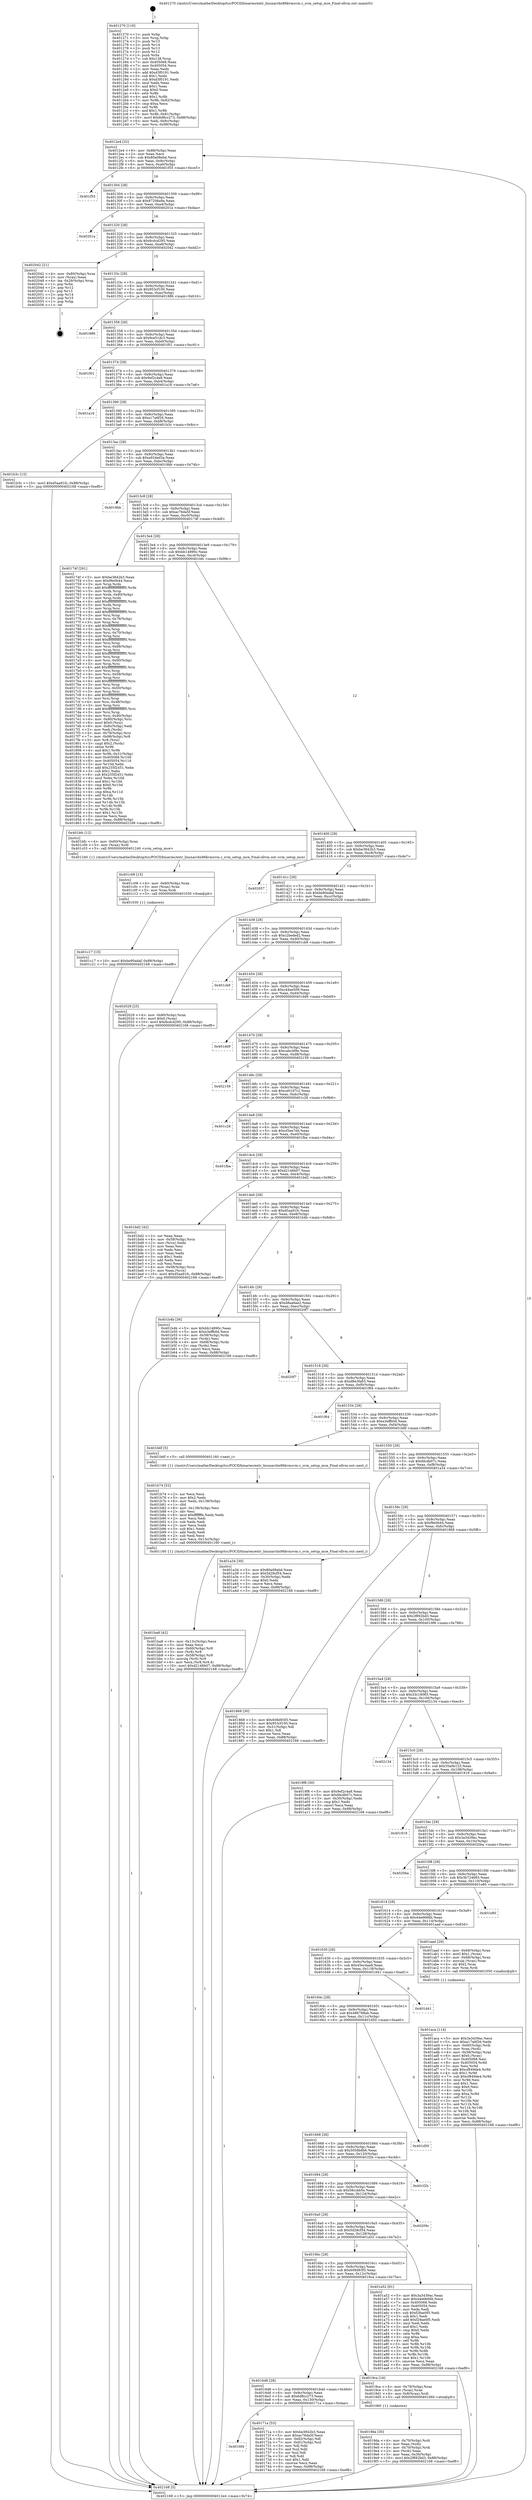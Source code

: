 digraph "0x401270" {
  label = "0x401270 (/mnt/c/Users/mathe/Desktop/tcc/POCII/binaries/extr_linuxarchx86kvmsvm.c_svm_setup_mce_Final-ollvm.out::main(0))"
  labelloc = "t"
  node[shape=record]

  Entry [label="",width=0.3,height=0.3,shape=circle,fillcolor=black,style=filled]
  "0x4012e4" [label="{
     0x4012e4 [32]\l
     | [instrs]\l
     &nbsp;&nbsp;0x4012e4 \<+6\>: mov -0x88(%rbp),%eax\l
     &nbsp;&nbsp;0x4012ea \<+2\>: mov %eax,%ecx\l
     &nbsp;&nbsp;0x4012ec \<+6\>: sub $0x80a08ebd,%ecx\l
     &nbsp;&nbsp;0x4012f2 \<+6\>: mov %eax,-0x9c(%rbp)\l
     &nbsp;&nbsp;0x4012f8 \<+6\>: mov %ecx,-0xa0(%rbp)\l
     &nbsp;&nbsp;0x4012fe \<+6\>: je 0000000000401f55 \<main+0xce5\>\l
  }"]
  "0x401f55" [label="{
     0x401f55\l
  }", style=dashed]
  "0x401304" [label="{
     0x401304 [28]\l
     | [instrs]\l
     &nbsp;&nbsp;0x401304 \<+5\>: jmp 0000000000401309 \<main+0x99\>\l
     &nbsp;&nbsp;0x401309 \<+6\>: mov -0x9c(%rbp),%eax\l
     &nbsp;&nbsp;0x40130f \<+5\>: sub $0x87206a9a,%eax\l
     &nbsp;&nbsp;0x401314 \<+6\>: mov %eax,-0xa4(%rbp)\l
     &nbsp;&nbsp;0x40131a \<+6\>: je 000000000040201a \<main+0xdaa\>\l
  }"]
  Exit [label="",width=0.3,height=0.3,shape=circle,fillcolor=black,style=filled,peripheries=2]
  "0x40201a" [label="{
     0x40201a\l
  }", style=dashed]
  "0x401320" [label="{
     0x401320 [28]\l
     | [instrs]\l
     &nbsp;&nbsp;0x401320 \<+5\>: jmp 0000000000401325 \<main+0xb5\>\l
     &nbsp;&nbsp;0x401325 \<+6\>: mov -0x9c(%rbp),%eax\l
     &nbsp;&nbsp;0x40132b \<+5\>: sub $0x8cdcd295,%eax\l
     &nbsp;&nbsp;0x401330 \<+6\>: mov %eax,-0xa8(%rbp)\l
     &nbsp;&nbsp;0x401336 \<+6\>: je 0000000000402042 \<main+0xdd2\>\l
  }"]
  "0x401c17" [label="{
     0x401c17 [15]\l
     | [instrs]\l
     &nbsp;&nbsp;0x401c17 \<+10\>: movl $0xbe90adaf,-0x88(%rbp)\l
     &nbsp;&nbsp;0x401c21 \<+5\>: jmp 0000000000402168 \<main+0xef8\>\l
  }"]
  "0x402042" [label="{
     0x402042 [21]\l
     | [instrs]\l
     &nbsp;&nbsp;0x402042 \<+4\>: mov -0x80(%rbp),%rax\l
     &nbsp;&nbsp;0x402046 \<+2\>: mov (%rax),%eax\l
     &nbsp;&nbsp;0x402048 \<+4\>: lea -0x28(%rbp),%rsp\l
     &nbsp;&nbsp;0x40204c \<+1\>: pop %rbx\l
     &nbsp;&nbsp;0x40204d \<+2\>: pop %r12\l
     &nbsp;&nbsp;0x40204f \<+2\>: pop %r13\l
     &nbsp;&nbsp;0x402051 \<+2\>: pop %r14\l
     &nbsp;&nbsp;0x402053 \<+2\>: pop %r15\l
     &nbsp;&nbsp;0x402055 \<+1\>: pop %rbp\l
     &nbsp;&nbsp;0x402056 \<+1\>: ret\l
  }"]
  "0x40133c" [label="{
     0x40133c [28]\l
     | [instrs]\l
     &nbsp;&nbsp;0x40133c \<+5\>: jmp 0000000000401341 \<main+0xd1\>\l
     &nbsp;&nbsp;0x401341 \<+6\>: mov -0x9c(%rbp),%eax\l
     &nbsp;&nbsp;0x401347 \<+5\>: sub $0x953cf100,%eax\l
     &nbsp;&nbsp;0x40134c \<+6\>: mov %eax,-0xac(%rbp)\l
     &nbsp;&nbsp;0x401352 \<+6\>: je 0000000000401886 \<main+0x616\>\l
  }"]
  "0x401c08" [label="{
     0x401c08 [15]\l
     | [instrs]\l
     &nbsp;&nbsp;0x401c08 \<+4\>: mov -0x60(%rbp),%rax\l
     &nbsp;&nbsp;0x401c0c \<+3\>: mov (%rax),%rax\l
     &nbsp;&nbsp;0x401c0f \<+3\>: mov %rax,%rdi\l
     &nbsp;&nbsp;0x401c12 \<+5\>: call 0000000000401030 \<free@plt\>\l
     | [calls]\l
     &nbsp;&nbsp;0x401030 \{1\} (unknown)\l
  }"]
  "0x401886" [label="{
     0x401886\l
  }", style=dashed]
  "0x401358" [label="{
     0x401358 [28]\l
     | [instrs]\l
     &nbsp;&nbsp;0x401358 \<+5\>: jmp 000000000040135d \<main+0xed\>\l
     &nbsp;&nbsp;0x40135d \<+6\>: mov -0x9c(%rbp),%eax\l
     &nbsp;&nbsp;0x401363 \<+5\>: sub $0x9ce51dc3,%eax\l
     &nbsp;&nbsp;0x401368 \<+6\>: mov %eax,-0xb0(%rbp)\l
     &nbsp;&nbsp;0x40136e \<+6\>: je 0000000000401f01 \<main+0xc91\>\l
  }"]
  "0x401ba8" [label="{
     0x401ba8 [42]\l
     | [instrs]\l
     &nbsp;&nbsp;0x401ba8 \<+6\>: mov -0x13c(%rbp),%ecx\l
     &nbsp;&nbsp;0x401bae \<+3\>: imul %eax,%ecx\l
     &nbsp;&nbsp;0x401bb1 \<+4\>: mov -0x60(%rbp),%r8\l
     &nbsp;&nbsp;0x401bb5 \<+3\>: mov (%r8),%r8\l
     &nbsp;&nbsp;0x401bb8 \<+4\>: mov -0x58(%rbp),%r9\l
     &nbsp;&nbsp;0x401bbc \<+3\>: movslq (%r9),%r9\l
     &nbsp;&nbsp;0x401bbf \<+4\>: mov %ecx,(%r8,%r9,4)\l
     &nbsp;&nbsp;0x401bc3 \<+10\>: movl $0xd2146b07,-0x88(%rbp)\l
     &nbsp;&nbsp;0x401bcd \<+5\>: jmp 0000000000402168 \<main+0xef8\>\l
  }"]
  "0x401f01" [label="{
     0x401f01\l
  }", style=dashed]
  "0x401374" [label="{
     0x401374 [28]\l
     | [instrs]\l
     &nbsp;&nbsp;0x401374 \<+5\>: jmp 0000000000401379 \<main+0x109\>\l
     &nbsp;&nbsp;0x401379 \<+6\>: mov -0x9c(%rbp),%eax\l
     &nbsp;&nbsp;0x40137f \<+5\>: sub $0x9ef2c4a8,%eax\l
     &nbsp;&nbsp;0x401384 \<+6\>: mov %eax,-0xb4(%rbp)\l
     &nbsp;&nbsp;0x40138a \<+6\>: je 0000000000401a16 \<main+0x7a6\>\l
  }"]
  "0x401b74" [label="{
     0x401b74 [52]\l
     | [instrs]\l
     &nbsp;&nbsp;0x401b74 \<+2\>: xor %ecx,%ecx\l
     &nbsp;&nbsp;0x401b76 \<+5\>: mov $0x2,%edx\l
     &nbsp;&nbsp;0x401b7b \<+6\>: mov %edx,-0x138(%rbp)\l
     &nbsp;&nbsp;0x401b81 \<+1\>: cltd\l
     &nbsp;&nbsp;0x401b82 \<+6\>: mov -0x138(%rbp),%esi\l
     &nbsp;&nbsp;0x401b88 \<+2\>: idiv %esi\l
     &nbsp;&nbsp;0x401b8a \<+6\>: imul $0xfffffffe,%edx,%edx\l
     &nbsp;&nbsp;0x401b90 \<+2\>: mov %ecx,%edi\l
     &nbsp;&nbsp;0x401b92 \<+2\>: sub %edx,%edi\l
     &nbsp;&nbsp;0x401b94 \<+2\>: mov %ecx,%edx\l
     &nbsp;&nbsp;0x401b96 \<+3\>: sub $0x1,%edx\l
     &nbsp;&nbsp;0x401b99 \<+2\>: add %edx,%edi\l
     &nbsp;&nbsp;0x401b9b \<+2\>: sub %edi,%ecx\l
     &nbsp;&nbsp;0x401b9d \<+6\>: mov %ecx,-0x13c(%rbp)\l
     &nbsp;&nbsp;0x401ba3 \<+5\>: call 0000000000401160 \<next_i\>\l
     | [calls]\l
     &nbsp;&nbsp;0x401160 \{1\} (/mnt/c/Users/mathe/Desktop/tcc/POCII/binaries/extr_linuxarchx86kvmsvm.c_svm_setup_mce_Final-ollvm.out::next_i)\l
  }"]
  "0x401a16" [label="{
     0x401a16\l
  }", style=dashed]
  "0x401390" [label="{
     0x401390 [28]\l
     | [instrs]\l
     &nbsp;&nbsp;0x401390 \<+5\>: jmp 0000000000401395 \<main+0x125\>\l
     &nbsp;&nbsp;0x401395 \<+6\>: mov -0x9c(%rbp),%eax\l
     &nbsp;&nbsp;0x40139b \<+5\>: sub $0xa17a6f26,%eax\l
     &nbsp;&nbsp;0x4013a0 \<+6\>: mov %eax,-0xb8(%rbp)\l
     &nbsp;&nbsp;0x4013a6 \<+6\>: je 0000000000401b3c \<main+0x8cc\>\l
  }"]
  "0x401aca" [label="{
     0x401aca [114]\l
     | [instrs]\l
     &nbsp;&nbsp;0x401aca \<+5\>: mov $0x3a3439ac,%ecx\l
     &nbsp;&nbsp;0x401acf \<+5\>: mov $0xa17a6f26,%edx\l
     &nbsp;&nbsp;0x401ad4 \<+4\>: mov -0x60(%rbp),%rdi\l
     &nbsp;&nbsp;0x401ad8 \<+3\>: mov %rax,(%rdi)\l
     &nbsp;&nbsp;0x401adb \<+4\>: mov -0x58(%rbp),%rax\l
     &nbsp;&nbsp;0x401adf \<+6\>: movl $0x0,(%rax)\l
     &nbsp;&nbsp;0x401ae5 \<+7\>: mov 0x405068,%esi\l
     &nbsp;&nbsp;0x401aec \<+8\>: mov 0x405054,%r8d\l
     &nbsp;&nbsp;0x401af4 \<+3\>: mov %esi,%r9d\l
     &nbsp;&nbsp;0x401af7 \<+7\>: add $0xcf849de4,%r9d\l
     &nbsp;&nbsp;0x401afe \<+4\>: sub $0x1,%r9d\l
     &nbsp;&nbsp;0x401b02 \<+7\>: sub $0xcf849de4,%r9d\l
     &nbsp;&nbsp;0x401b09 \<+4\>: imul %r9d,%esi\l
     &nbsp;&nbsp;0x401b0d \<+3\>: and $0x1,%esi\l
     &nbsp;&nbsp;0x401b10 \<+3\>: cmp $0x0,%esi\l
     &nbsp;&nbsp;0x401b13 \<+4\>: sete %r10b\l
     &nbsp;&nbsp;0x401b17 \<+4\>: cmp $0xa,%r8d\l
     &nbsp;&nbsp;0x401b1b \<+4\>: setl %r11b\l
     &nbsp;&nbsp;0x401b1f \<+3\>: mov %r10b,%bl\l
     &nbsp;&nbsp;0x401b22 \<+3\>: and %r11b,%bl\l
     &nbsp;&nbsp;0x401b25 \<+3\>: xor %r11b,%r10b\l
     &nbsp;&nbsp;0x401b28 \<+3\>: or %r10b,%bl\l
     &nbsp;&nbsp;0x401b2b \<+3\>: test $0x1,%bl\l
     &nbsp;&nbsp;0x401b2e \<+3\>: cmovne %edx,%ecx\l
     &nbsp;&nbsp;0x401b31 \<+6\>: mov %ecx,-0x88(%rbp)\l
     &nbsp;&nbsp;0x401b37 \<+5\>: jmp 0000000000402168 \<main+0xef8\>\l
  }"]
  "0x401b3c" [label="{
     0x401b3c [15]\l
     | [instrs]\l
     &nbsp;&nbsp;0x401b3c \<+10\>: movl $0xd5aa91fc,-0x88(%rbp)\l
     &nbsp;&nbsp;0x401b46 \<+5\>: jmp 0000000000402168 \<main+0xef8\>\l
  }"]
  "0x4013ac" [label="{
     0x4013ac [28]\l
     | [instrs]\l
     &nbsp;&nbsp;0x4013ac \<+5\>: jmp 00000000004013b1 \<main+0x141\>\l
     &nbsp;&nbsp;0x4013b1 \<+6\>: mov -0x9c(%rbp),%eax\l
     &nbsp;&nbsp;0x4013b7 \<+5\>: sub $0xa92ded3a,%eax\l
     &nbsp;&nbsp;0x4013bc \<+6\>: mov %eax,-0xbc(%rbp)\l
     &nbsp;&nbsp;0x4013c2 \<+6\>: je 00000000004019bb \<main+0x74b\>\l
  }"]
  "0x4019da" [label="{
     0x4019da [30]\l
     | [instrs]\l
     &nbsp;&nbsp;0x4019da \<+4\>: mov -0x70(%rbp),%rdi\l
     &nbsp;&nbsp;0x4019de \<+2\>: mov %eax,(%rdi)\l
     &nbsp;&nbsp;0x4019e0 \<+4\>: mov -0x70(%rbp),%rdi\l
     &nbsp;&nbsp;0x4019e4 \<+2\>: mov (%rdi),%eax\l
     &nbsp;&nbsp;0x4019e6 \<+3\>: mov %eax,-0x30(%rbp)\l
     &nbsp;&nbsp;0x4019e9 \<+10\>: movl $0x2f892bd3,-0x88(%rbp)\l
     &nbsp;&nbsp;0x4019f3 \<+5\>: jmp 0000000000402168 \<main+0xef8\>\l
  }"]
  "0x4019bb" [label="{
     0x4019bb\l
  }", style=dashed]
  "0x4013c8" [label="{
     0x4013c8 [28]\l
     | [instrs]\l
     &nbsp;&nbsp;0x4013c8 \<+5\>: jmp 00000000004013cd \<main+0x15d\>\l
     &nbsp;&nbsp;0x4013cd \<+6\>: mov -0x9c(%rbp),%eax\l
     &nbsp;&nbsp;0x4013d3 \<+5\>: sub $0xac76da5f,%eax\l
     &nbsp;&nbsp;0x4013d8 \<+6\>: mov %eax,-0xc0(%rbp)\l
     &nbsp;&nbsp;0x4013de \<+6\>: je 000000000040174f \<main+0x4df\>\l
  }"]
  "0x401270" [label="{
     0x401270 [116]\l
     | [instrs]\l
     &nbsp;&nbsp;0x401270 \<+1\>: push %rbp\l
     &nbsp;&nbsp;0x401271 \<+3\>: mov %rsp,%rbp\l
     &nbsp;&nbsp;0x401274 \<+2\>: push %r15\l
     &nbsp;&nbsp;0x401276 \<+2\>: push %r14\l
     &nbsp;&nbsp;0x401278 \<+2\>: push %r13\l
     &nbsp;&nbsp;0x40127a \<+2\>: push %r12\l
     &nbsp;&nbsp;0x40127c \<+1\>: push %rbx\l
     &nbsp;&nbsp;0x40127d \<+7\>: sub $0x138,%rsp\l
     &nbsp;&nbsp;0x401284 \<+7\>: mov 0x405068,%eax\l
     &nbsp;&nbsp;0x40128b \<+7\>: mov 0x405054,%ecx\l
     &nbsp;&nbsp;0x401292 \<+2\>: mov %eax,%edx\l
     &nbsp;&nbsp;0x401294 \<+6\>: add $0xd3f0191,%edx\l
     &nbsp;&nbsp;0x40129a \<+3\>: sub $0x1,%edx\l
     &nbsp;&nbsp;0x40129d \<+6\>: sub $0xd3f0191,%edx\l
     &nbsp;&nbsp;0x4012a3 \<+3\>: imul %edx,%eax\l
     &nbsp;&nbsp;0x4012a6 \<+3\>: and $0x1,%eax\l
     &nbsp;&nbsp;0x4012a9 \<+3\>: cmp $0x0,%eax\l
     &nbsp;&nbsp;0x4012ac \<+4\>: sete %r8b\l
     &nbsp;&nbsp;0x4012b0 \<+4\>: and $0x1,%r8b\l
     &nbsp;&nbsp;0x4012b4 \<+7\>: mov %r8b,-0x82(%rbp)\l
     &nbsp;&nbsp;0x4012bb \<+3\>: cmp $0xa,%ecx\l
     &nbsp;&nbsp;0x4012be \<+4\>: setl %r8b\l
     &nbsp;&nbsp;0x4012c2 \<+4\>: and $0x1,%r8b\l
     &nbsp;&nbsp;0x4012c6 \<+7\>: mov %r8b,-0x81(%rbp)\l
     &nbsp;&nbsp;0x4012cd \<+10\>: movl $0x6d8cc273,-0x88(%rbp)\l
     &nbsp;&nbsp;0x4012d7 \<+6\>: mov %edi,-0x8c(%rbp)\l
     &nbsp;&nbsp;0x4012dd \<+7\>: mov %rsi,-0x98(%rbp)\l
  }"]
  "0x40174f" [label="{
     0x40174f [281]\l
     | [instrs]\l
     &nbsp;&nbsp;0x40174f \<+5\>: mov $0xbe3842b3,%eax\l
     &nbsp;&nbsp;0x401754 \<+5\>: mov $0xf9e0b44,%ecx\l
     &nbsp;&nbsp;0x401759 \<+3\>: mov %rsp,%rdx\l
     &nbsp;&nbsp;0x40175c \<+4\>: add $0xfffffffffffffff0,%rdx\l
     &nbsp;&nbsp;0x401760 \<+3\>: mov %rdx,%rsp\l
     &nbsp;&nbsp;0x401763 \<+4\>: mov %rdx,-0x80(%rbp)\l
     &nbsp;&nbsp;0x401767 \<+3\>: mov %rsp,%rdx\l
     &nbsp;&nbsp;0x40176a \<+4\>: add $0xfffffffffffffff0,%rdx\l
     &nbsp;&nbsp;0x40176e \<+3\>: mov %rdx,%rsp\l
     &nbsp;&nbsp;0x401771 \<+3\>: mov %rsp,%rsi\l
     &nbsp;&nbsp;0x401774 \<+4\>: add $0xfffffffffffffff0,%rsi\l
     &nbsp;&nbsp;0x401778 \<+3\>: mov %rsi,%rsp\l
     &nbsp;&nbsp;0x40177b \<+4\>: mov %rsi,-0x78(%rbp)\l
     &nbsp;&nbsp;0x40177f \<+3\>: mov %rsp,%rsi\l
     &nbsp;&nbsp;0x401782 \<+4\>: add $0xfffffffffffffff0,%rsi\l
     &nbsp;&nbsp;0x401786 \<+3\>: mov %rsi,%rsp\l
     &nbsp;&nbsp;0x401789 \<+4\>: mov %rsi,-0x70(%rbp)\l
     &nbsp;&nbsp;0x40178d \<+3\>: mov %rsp,%rsi\l
     &nbsp;&nbsp;0x401790 \<+4\>: add $0xfffffffffffffff0,%rsi\l
     &nbsp;&nbsp;0x401794 \<+3\>: mov %rsi,%rsp\l
     &nbsp;&nbsp;0x401797 \<+4\>: mov %rsi,-0x68(%rbp)\l
     &nbsp;&nbsp;0x40179b \<+3\>: mov %rsp,%rsi\l
     &nbsp;&nbsp;0x40179e \<+4\>: add $0xfffffffffffffff0,%rsi\l
     &nbsp;&nbsp;0x4017a2 \<+3\>: mov %rsi,%rsp\l
     &nbsp;&nbsp;0x4017a5 \<+4\>: mov %rsi,-0x60(%rbp)\l
     &nbsp;&nbsp;0x4017a9 \<+3\>: mov %rsp,%rsi\l
     &nbsp;&nbsp;0x4017ac \<+4\>: add $0xfffffffffffffff0,%rsi\l
     &nbsp;&nbsp;0x4017b0 \<+3\>: mov %rsi,%rsp\l
     &nbsp;&nbsp;0x4017b3 \<+4\>: mov %rsi,-0x58(%rbp)\l
     &nbsp;&nbsp;0x4017b7 \<+3\>: mov %rsp,%rsi\l
     &nbsp;&nbsp;0x4017ba \<+4\>: add $0xfffffffffffffff0,%rsi\l
     &nbsp;&nbsp;0x4017be \<+3\>: mov %rsi,%rsp\l
     &nbsp;&nbsp;0x4017c1 \<+4\>: mov %rsi,-0x50(%rbp)\l
     &nbsp;&nbsp;0x4017c5 \<+3\>: mov %rsp,%rsi\l
     &nbsp;&nbsp;0x4017c8 \<+4\>: add $0xfffffffffffffff0,%rsi\l
     &nbsp;&nbsp;0x4017cc \<+3\>: mov %rsi,%rsp\l
     &nbsp;&nbsp;0x4017cf \<+4\>: mov %rsi,-0x48(%rbp)\l
     &nbsp;&nbsp;0x4017d3 \<+3\>: mov %rsp,%rsi\l
     &nbsp;&nbsp;0x4017d6 \<+4\>: add $0xfffffffffffffff0,%rsi\l
     &nbsp;&nbsp;0x4017da \<+3\>: mov %rsi,%rsp\l
     &nbsp;&nbsp;0x4017dd \<+4\>: mov %rsi,-0x40(%rbp)\l
     &nbsp;&nbsp;0x4017e1 \<+4\>: mov -0x80(%rbp),%rsi\l
     &nbsp;&nbsp;0x4017e5 \<+6\>: movl $0x0,(%rsi)\l
     &nbsp;&nbsp;0x4017eb \<+6\>: mov -0x8c(%rbp),%edi\l
     &nbsp;&nbsp;0x4017f1 \<+2\>: mov %edi,(%rdx)\l
     &nbsp;&nbsp;0x4017f3 \<+4\>: mov -0x78(%rbp),%rsi\l
     &nbsp;&nbsp;0x4017f7 \<+7\>: mov -0x98(%rbp),%r8\l
     &nbsp;&nbsp;0x4017fe \<+3\>: mov %r8,(%rsi)\l
     &nbsp;&nbsp;0x401801 \<+3\>: cmpl $0x2,(%rdx)\l
     &nbsp;&nbsp;0x401804 \<+4\>: setne %r9b\l
     &nbsp;&nbsp;0x401808 \<+4\>: and $0x1,%r9b\l
     &nbsp;&nbsp;0x40180c \<+4\>: mov %r9b,-0x31(%rbp)\l
     &nbsp;&nbsp;0x401810 \<+8\>: mov 0x405068,%r10d\l
     &nbsp;&nbsp;0x401818 \<+8\>: mov 0x405054,%r11d\l
     &nbsp;&nbsp;0x401820 \<+3\>: mov %r10d,%ebx\l
     &nbsp;&nbsp;0x401823 \<+6\>: add $0x235f2451,%ebx\l
     &nbsp;&nbsp;0x401829 \<+3\>: sub $0x1,%ebx\l
     &nbsp;&nbsp;0x40182c \<+6\>: sub $0x235f2451,%ebx\l
     &nbsp;&nbsp;0x401832 \<+4\>: imul %ebx,%r10d\l
     &nbsp;&nbsp;0x401836 \<+4\>: and $0x1,%r10d\l
     &nbsp;&nbsp;0x40183a \<+4\>: cmp $0x0,%r10d\l
     &nbsp;&nbsp;0x40183e \<+4\>: sete %r9b\l
     &nbsp;&nbsp;0x401842 \<+4\>: cmp $0xa,%r11d\l
     &nbsp;&nbsp;0x401846 \<+4\>: setl %r14b\l
     &nbsp;&nbsp;0x40184a \<+3\>: mov %r9b,%r15b\l
     &nbsp;&nbsp;0x40184d \<+3\>: and %r14b,%r15b\l
     &nbsp;&nbsp;0x401850 \<+3\>: xor %r14b,%r9b\l
     &nbsp;&nbsp;0x401853 \<+3\>: or %r9b,%r15b\l
     &nbsp;&nbsp;0x401856 \<+4\>: test $0x1,%r15b\l
     &nbsp;&nbsp;0x40185a \<+3\>: cmovne %ecx,%eax\l
     &nbsp;&nbsp;0x40185d \<+6\>: mov %eax,-0x88(%rbp)\l
     &nbsp;&nbsp;0x401863 \<+5\>: jmp 0000000000402168 \<main+0xef8\>\l
  }"]
  "0x4013e4" [label="{
     0x4013e4 [28]\l
     | [instrs]\l
     &nbsp;&nbsp;0x4013e4 \<+5\>: jmp 00000000004013e9 \<main+0x179\>\l
     &nbsp;&nbsp;0x4013e9 \<+6\>: mov -0x9c(%rbp),%eax\l
     &nbsp;&nbsp;0x4013ef \<+5\>: sub $0xbb14890c,%eax\l
     &nbsp;&nbsp;0x4013f4 \<+6\>: mov %eax,-0xc4(%rbp)\l
     &nbsp;&nbsp;0x4013fa \<+6\>: je 0000000000401bfc \<main+0x98c\>\l
  }"]
  "0x402168" [label="{
     0x402168 [5]\l
     | [instrs]\l
     &nbsp;&nbsp;0x402168 \<+5\>: jmp 00000000004012e4 \<main+0x74\>\l
  }"]
  "0x401bfc" [label="{
     0x401bfc [12]\l
     | [instrs]\l
     &nbsp;&nbsp;0x401bfc \<+4\>: mov -0x60(%rbp),%rax\l
     &nbsp;&nbsp;0x401c00 \<+3\>: mov (%rax),%rdi\l
     &nbsp;&nbsp;0x401c03 \<+5\>: call 0000000000401240 \<svm_setup_mce\>\l
     | [calls]\l
     &nbsp;&nbsp;0x401240 \{1\} (/mnt/c/Users/mathe/Desktop/tcc/POCII/binaries/extr_linuxarchx86kvmsvm.c_svm_setup_mce_Final-ollvm.out::svm_setup_mce)\l
  }"]
  "0x401400" [label="{
     0x401400 [28]\l
     | [instrs]\l
     &nbsp;&nbsp;0x401400 \<+5\>: jmp 0000000000401405 \<main+0x195\>\l
     &nbsp;&nbsp;0x401405 \<+6\>: mov -0x9c(%rbp),%eax\l
     &nbsp;&nbsp;0x40140b \<+5\>: sub $0xbe3842b3,%eax\l
     &nbsp;&nbsp;0x401410 \<+6\>: mov %eax,-0xc8(%rbp)\l
     &nbsp;&nbsp;0x401416 \<+6\>: je 0000000000402057 \<main+0xde7\>\l
  }"]
  "0x4016f4" [label="{
     0x4016f4\l
  }", style=dashed]
  "0x402057" [label="{
     0x402057\l
  }", style=dashed]
  "0x40141c" [label="{
     0x40141c [28]\l
     | [instrs]\l
     &nbsp;&nbsp;0x40141c \<+5\>: jmp 0000000000401421 \<main+0x1b1\>\l
     &nbsp;&nbsp;0x401421 \<+6\>: mov -0x9c(%rbp),%eax\l
     &nbsp;&nbsp;0x401427 \<+5\>: sub $0xbe90adaf,%eax\l
     &nbsp;&nbsp;0x40142c \<+6\>: mov %eax,-0xcc(%rbp)\l
     &nbsp;&nbsp;0x401432 \<+6\>: je 0000000000402029 \<main+0xdb9\>\l
  }"]
  "0x40171a" [label="{
     0x40171a [53]\l
     | [instrs]\l
     &nbsp;&nbsp;0x40171a \<+5\>: mov $0xbe3842b3,%eax\l
     &nbsp;&nbsp;0x40171f \<+5\>: mov $0xac76da5f,%ecx\l
     &nbsp;&nbsp;0x401724 \<+6\>: mov -0x82(%rbp),%dl\l
     &nbsp;&nbsp;0x40172a \<+7\>: mov -0x81(%rbp),%sil\l
     &nbsp;&nbsp;0x401731 \<+3\>: mov %dl,%dil\l
     &nbsp;&nbsp;0x401734 \<+3\>: and %sil,%dil\l
     &nbsp;&nbsp;0x401737 \<+3\>: xor %sil,%dl\l
     &nbsp;&nbsp;0x40173a \<+3\>: or %dl,%dil\l
     &nbsp;&nbsp;0x40173d \<+4\>: test $0x1,%dil\l
     &nbsp;&nbsp;0x401741 \<+3\>: cmovne %ecx,%eax\l
     &nbsp;&nbsp;0x401744 \<+6\>: mov %eax,-0x88(%rbp)\l
     &nbsp;&nbsp;0x40174a \<+5\>: jmp 0000000000402168 \<main+0xef8\>\l
  }"]
  "0x402029" [label="{
     0x402029 [25]\l
     | [instrs]\l
     &nbsp;&nbsp;0x402029 \<+4\>: mov -0x80(%rbp),%rax\l
     &nbsp;&nbsp;0x40202d \<+6\>: movl $0x0,(%rax)\l
     &nbsp;&nbsp;0x402033 \<+10\>: movl $0x8cdcd295,-0x88(%rbp)\l
     &nbsp;&nbsp;0x40203d \<+5\>: jmp 0000000000402168 \<main+0xef8\>\l
  }"]
  "0x401438" [label="{
     0x401438 [28]\l
     | [instrs]\l
     &nbsp;&nbsp;0x401438 \<+5\>: jmp 000000000040143d \<main+0x1cd\>\l
     &nbsp;&nbsp;0x40143d \<+6\>: mov -0x9c(%rbp),%eax\l
     &nbsp;&nbsp;0x401443 \<+5\>: sub $0xc2beded2,%eax\l
     &nbsp;&nbsp;0x401448 \<+6\>: mov %eax,-0xd0(%rbp)\l
     &nbsp;&nbsp;0x40144e \<+6\>: je 0000000000401cb9 \<main+0xa49\>\l
  }"]
  "0x4016d8" [label="{
     0x4016d8 [28]\l
     | [instrs]\l
     &nbsp;&nbsp;0x4016d8 \<+5\>: jmp 00000000004016dd \<main+0x46d\>\l
     &nbsp;&nbsp;0x4016dd \<+6\>: mov -0x9c(%rbp),%eax\l
     &nbsp;&nbsp;0x4016e3 \<+5\>: sub $0x6d8cc273,%eax\l
     &nbsp;&nbsp;0x4016e8 \<+6\>: mov %eax,-0x130(%rbp)\l
     &nbsp;&nbsp;0x4016ee \<+6\>: je 000000000040171a \<main+0x4aa\>\l
  }"]
  "0x401cb9" [label="{
     0x401cb9\l
  }", style=dashed]
  "0x401454" [label="{
     0x401454 [28]\l
     | [instrs]\l
     &nbsp;&nbsp;0x401454 \<+5\>: jmp 0000000000401459 \<main+0x1e9\>\l
     &nbsp;&nbsp;0x401459 \<+6\>: mov -0x9c(%rbp),%eax\l
     &nbsp;&nbsp;0x40145f \<+5\>: sub $0xc44ee509,%eax\l
     &nbsp;&nbsp;0x401464 \<+6\>: mov %eax,-0xd4(%rbp)\l
     &nbsp;&nbsp;0x40146a \<+6\>: je 0000000000401dd9 \<main+0xb69\>\l
  }"]
  "0x4019ca" [label="{
     0x4019ca [16]\l
     | [instrs]\l
     &nbsp;&nbsp;0x4019ca \<+4\>: mov -0x78(%rbp),%rax\l
     &nbsp;&nbsp;0x4019ce \<+3\>: mov (%rax),%rax\l
     &nbsp;&nbsp;0x4019d1 \<+4\>: mov 0x8(%rax),%rdi\l
     &nbsp;&nbsp;0x4019d5 \<+5\>: call 0000000000401060 \<atoi@plt\>\l
     | [calls]\l
     &nbsp;&nbsp;0x401060 \{1\} (unknown)\l
  }"]
  "0x401dd9" [label="{
     0x401dd9\l
  }", style=dashed]
  "0x401470" [label="{
     0x401470 [28]\l
     | [instrs]\l
     &nbsp;&nbsp;0x401470 \<+5\>: jmp 0000000000401475 \<main+0x205\>\l
     &nbsp;&nbsp;0x401475 \<+6\>: mov -0x9c(%rbp),%eax\l
     &nbsp;&nbsp;0x40147b \<+5\>: sub $0xcabc4f9e,%eax\l
     &nbsp;&nbsp;0x401480 \<+6\>: mov %eax,-0xd8(%rbp)\l
     &nbsp;&nbsp;0x401486 \<+6\>: je 0000000000402159 \<main+0xee9\>\l
  }"]
  "0x4016bc" [label="{
     0x4016bc [28]\l
     | [instrs]\l
     &nbsp;&nbsp;0x4016bc \<+5\>: jmp 00000000004016c1 \<main+0x451\>\l
     &nbsp;&nbsp;0x4016c1 \<+6\>: mov -0x9c(%rbp),%eax\l
     &nbsp;&nbsp;0x4016c7 \<+5\>: sub $0x608d93f3,%eax\l
     &nbsp;&nbsp;0x4016cc \<+6\>: mov %eax,-0x12c(%rbp)\l
     &nbsp;&nbsp;0x4016d2 \<+6\>: je 00000000004019ca \<main+0x75a\>\l
  }"]
  "0x402159" [label="{
     0x402159\l
  }", style=dashed]
  "0x40148c" [label="{
     0x40148c [28]\l
     | [instrs]\l
     &nbsp;&nbsp;0x40148c \<+5\>: jmp 0000000000401491 \<main+0x221\>\l
     &nbsp;&nbsp;0x401491 \<+6\>: mov -0x9c(%rbp),%eax\l
     &nbsp;&nbsp;0x401497 \<+5\>: sub $0xce01d7c2,%eax\l
     &nbsp;&nbsp;0x40149c \<+6\>: mov %eax,-0xdc(%rbp)\l
     &nbsp;&nbsp;0x4014a2 \<+6\>: je 0000000000401c26 \<main+0x9b6\>\l
  }"]
  "0x401a52" [label="{
     0x401a52 [91]\l
     | [instrs]\l
     &nbsp;&nbsp;0x401a52 \<+5\>: mov $0x3a3439ac,%eax\l
     &nbsp;&nbsp;0x401a57 \<+5\>: mov $0x44e6666b,%ecx\l
     &nbsp;&nbsp;0x401a5c \<+7\>: mov 0x405068,%edx\l
     &nbsp;&nbsp;0x401a63 \<+7\>: mov 0x405054,%esi\l
     &nbsp;&nbsp;0x401a6a \<+2\>: mov %edx,%edi\l
     &nbsp;&nbsp;0x401a6c \<+6\>: sub $0xf28ae0f5,%edi\l
     &nbsp;&nbsp;0x401a72 \<+3\>: sub $0x1,%edi\l
     &nbsp;&nbsp;0x401a75 \<+6\>: add $0xf28ae0f5,%edi\l
     &nbsp;&nbsp;0x401a7b \<+3\>: imul %edi,%edx\l
     &nbsp;&nbsp;0x401a7e \<+3\>: and $0x1,%edx\l
     &nbsp;&nbsp;0x401a81 \<+3\>: cmp $0x0,%edx\l
     &nbsp;&nbsp;0x401a84 \<+4\>: sete %r8b\l
     &nbsp;&nbsp;0x401a88 \<+3\>: cmp $0xa,%esi\l
     &nbsp;&nbsp;0x401a8b \<+4\>: setl %r9b\l
     &nbsp;&nbsp;0x401a8f \<+3\>: mov %r8b,%r10b\l
     &nbsp;&nbsp;0x401a92 \<+3\>: and %r9b,%r10b\l
     &nbsp;&nbsp;0x401a95 \<+3\>: xor %r9b,%r8b\l
     &nbsp;&nbsp;0x401a98 \<+3\>: or %r8b,%r10b\l
     &nbsp;&nbsp;0x401a9b \<+4\>: test $0x1,%r10b\l
     &nbsp;&nbsp;0x401a9f \<+3\>: cmovne %ecx,%eax\l
     &nbsp;&nbsp;0x401aa2 \<+6\>: mov %eax,-0x88(%rbp)\l
     &nbsp;&nbsp;0x401aa8 \<+5\>: jmp 0000000000402168 \<main+0xef8\>\l
  }"]
  "0x401c26" [label="{
     0x401c26\l
  }", style=dashed]
  "0x4014a8" [label="{
     0x4014a8 [28]\l
     | [instrs]\l
     &nbsp;&nbsp;0x4014a8 \<+5\>: jmp 00000000004014ad \<main+0x23d\>\l
     &nbsp;&nbsp;0x4014ad \<+6\>: mov -0x9c(%rbp),%eax\l
     &nbsp;&nbsp;0x4014b3 \<+5\>: sub $0xcf3ee7eb,%eax\l
     &nbsp;&nbsp;0x4014b8 \<+6\>: mov %eax,-0xe0(%rbp)\l
     &nbsp;&nbsp;0x4014be \<+6\>: je 0000000000401fba \<main+0xd4a\>\l
  }"]
  "0x4016a0" [label="{
     0x4016a0 [28]\l
     | [instrs]\l
     &nbsp;&nbsp;0x4016a0 \<+5\>: jmp 00000000004016a5 \<main+0x435\>\l
     &nbsp;&nbsp;0x4016a5 \<+6\>: mov -0x9c(%rbp),%eax\l
     &nbsp;&nbsp;0x4016ab \<+5\>: sub $0x5d28cf54,%eax\l
     &nbsp;&nbsp;0x4016b0 \<+6\>: mov %eax,-0x128(%rbp)\l
     &nbsp;&nbsp;0x4016b6 \<+6\>: je 0000000000401a52 \<main+0x7e2\>\l
  }"]
  "0x401fba" [label="{
     0x401fba\l
  }", style=dashed]
  "0x4014c4" [label="{
     0x4014c4 [28]\l
     | [instrs]\l
     &nbsp;&nbsp;0x4014c4 \<+5\>: jmp 00000000004014c9 \<main+0x259\>\l
     &nbsp;&nbsp;0x4014c9 \<+6\>: mov -0x9c(%rbp),%eax\l
     &nbsp;&nbsp;0x4014cf \<+5\>: sub $0xd2146b07,%eax\l
     &nbsp;&nbsp;0x4014d4 \<+6\>: mov %eax,-0xe4(%rbp)\l
     &nbsp;&nbsp;0x4014da \<+6\>: je 0000000000401bd2 \<main+0x962\>\l
  }"]
  "0x40209c" [label="{
     0x40209c\l
  }", style=dashed]
  "0x401bd2" [label="{
     0x401bd2 [42]\l
     | [instrs]\l
     &nbsp;&nbsp;0x401bd2 \<+2\>: xor %eax,%eax\l
     &nbsp;&nbsp;0x401bd4 \<+4\>: mov -0x58(%rbp),%rcx\l
     &nbsp;&nbsp;0x401bd8 \<+2\>: mov (%rcx),%edx\l
     &nbsp;&nbsp;0x401bda \<+2\>: mov %eax,%esi\l
     &nbsp;&nbsp;0x401bdc \<+2\>: sub %edx,%esi\l
     &nbsp;&nbsp;0x401bde \<+2\>: mov %eax,%edx\l
     &nbsp;&nbsp;0x401be0 \<+3\>: sub $0x1,%edx\l
     &nbsp;&nbsp;0x401be3 \<+2\>: add %edx,%esi\l
     &nbsp;&nbsp;0x401be5 \<+2\>: sub %esi,%eax\l
     &nbsp;&nbsp;0x401be7 \<+4\>: mov -0x58(%rbp),%rcx\l
     &nbsp;&nbsp;0x401beb \<+2\>: mov %eax,(%rcx)\l
     &nbsp;&nbsp;0x401bed \<+10\>: movl $0xd5aa91fc,-0x88(%rbp)\l
     &nbsp;&nbsp;0x401bf7 \<+5\>: jmp 0000000000402168 \<main+0xef8\>\l
  }"]
  "0x4014e0" [label="{
     0x4014e0 [28]\l
     | [instrs]\l
     &nbsp;&nbsp;0x4014e0 \<+5\>: jmp 00000000004014e5 \<main+0x275\>\l
     &nbsp;&nbsp;0x4014e5 \<+6\>: mov -0x9c(%rbp),%eax\l
     &nbsp;&nbsp;0x4014eb \<+5\>: sub $0xd5aa91fc,%eax\l
     &nbsp;&nbsp;0x4014f0 \<+6\>: mov %eax,-0xe8(%rbp)\l
     &nbsp;&nbsp;0x4014f6 \<+6\>: je 0000000000401b4b \<main+0x8db\>\l
  }"]
  "0x401684" [label="{
     0x401684 [28]\l
     | [instrs]\l
     &nbsp;&nbsp;0x401684 \<+5\>: jmp 0000000000401689 \<main+0x419\>\l
     &nbsp;&nbsp;0x401689 \<+6\>: mov -0x9c(%rbp),%eax\l
     &nbsp;&nbsp;0x40168f \<+5\>: sub $0x58ccbb5e,%eax\l
     &nbsp;&nbsp;0x401694 \<+6\>: mov %eax,-0x124(%rbp)\l
     &nbsp;&nbsp;0x40169a \<+6\>: je 000000000040209c \<main+0xe2c\>\l
  }"]
  "0x401b4b" [label="{
     0x401b4b [36]\l
     | [instrs]\l
     &nbsp;&nbsp;0x401b4b \<+5\>: mov $0xbb14890c,%eax\l
     &nbsp;&nbsp;0x401b50 \<+5\>: mov $0xe3effb0d,%ecx\l
     &nbsp;&nbsp;0x401b55 \<+4\>: mov -0x58(%rbp),%rdx\l
     &nbsp;&nbsp;0x401b59 \<+2\>: mov (%rdx),%esi\l
     &nbsp;&nbsp;0x401b5b \<+4\>: mov -0x68(%rbp),%rdx\l
     &nbsp;&nbsp;0x401b5f \<+2\>: cmp (%rdx),%esi\l
     &nbsp;&nbsp;0x401b61 \<+3\>: cmovl %ecx,%eax\l
     &nbsp;&nbsp;0x401b64 \<+6\>: mov %eax,-0x88(%rbp)\l
     &nbsp;&nbsp;0x401b6a \<+5\>: jmp 0000000000402168 \<main+0xef8\>\l
  }"]
  "0x4014fc" [label="{
     0x4014fc [28]\l
     | [instrs]\l
     &nbsp;&nbsp;0x4014fc \<+5\>: jmp 0000000000401501 \<main+0x291\>\l
     &nbsp;&nbsp;0x401501 \<+6\>: mov -0x9c(%rbp),%eax\l
     &nbsp;&nbsp;0x401507 \<+5\>: sub $0xd8aa6ae2,%eax\l
     &nbsp;&nbsp;0x40150c \<+6\>: mov %eax,-0xec(%rbp)\l
     &nbsp;&nbsp;0x401512 \<+6\>: je 00000000004020f7 \<main+0xe87\>\l
  }"]
  "0x401f2b" [label="{
     0x401f2b\l
  }", style=dashed]
  "0x4020f7" [label="{
     0x4020f7\l
  }", style=dashed]
  "0x401518" [label="{
     0x401518 [28]\l
     | [instrs]\l
     &nbsp;&nbsp;0x401518 \<+5\>: jmp 000000000040151d \<main+0x2ad\>\l
     &nbsp;&nbsp;0x40151d \<+6\>: mov -0x9c(%rbp),%eax\l
     &nbsp;&nbsp;0x401523 \<+5\>: sub $0xd8e3fa65,%eax\l
     &nbsp;&nbsp;0x401528 \<+6\>: mov %eax,-0xf0(%rbp)\l
     &nbsp;&nbsp;0x40152e \<+6\>: je 0000000000401f64 \<main+0xcf4\>\l
  }"]
  "0x401668" [label="{
     0x401668 [28]\l
     | [instrs]\l
     &nbsp;&nbsp;0x401668 \<+5\>: jmp 000000000040166d \<main+0x3fd\>\l
     &nbsp;&nbsp;0x40166d \<+6\>: mov -0x9c(%rbp),%eax\l
     &nbsp;&nbsp;0x401673 \<+5\>: sub $0x5058b8b6,%eax\l
     &nbsp;&nbsp;0x401678 \<+6\>: mov %eax,-0x120(%rbp)\l
     &nbsp;&nbsp;0x40167e \<+6\>: je 0000000000401f2b \<main+0xcbb\>\l
  }"]
  "0x401f64" [label="{
     0x401f64\l
  }", style=dashed]
  "0x401534" [label="{
     0x401534 [28]\l
     | [instrs]\l
     &nbsp;&nbsp;0x401534 \<+5\>: jmp 0000000000401539 \<main+0x2c9\>\l
     &nbsp;&nbsp;0x401539 \<+6\>: mov -0x9c(%rbp),%eax\l
     &nbsp;&nbsp;0x40153f \<+5\>: sub $0xe3effb0d,%eax\l
     &nbsp;&nbsp;0x401544 \<+6\>: mov %eax,-0xf4(%rbp)\l
     &nbsp;&nbsp;0x40154a \<+6\>: je 0000000000401b6f \<main+0x8ff\>\l
  }"]
  "0x401d50" [label="{
     0x401d50\l
  }", style=dashed]
  "0x401b6f" [label="{
     0x401b6f [5]\l
     | [instrs]\l
     &nbsp;&nbsp;0x401b6f \<+5\>: call 0000000000401160 \<next_i\>\l
     | [calls]\l
     &nbsp;&nbsp;0x401160 \{1\} (/mnt/c/Users/mathe/Desktop/tcc/POCII/binaries/extr_linuxarchx86kvmsvm.c_svm_setup_mce_Final-ollvm.out::next_i)\l
  }"]
  "0x401550" [label="{
     0x401550 [28]\l
     | [instrs]\l
     &nbsp;&nbsp;0x401550 \<+5\>: jmp 0000000000401555 \<main+0x2e5\>\l
     &nbsp;&nbsp;0x401555 \<+6\>: mov -0x9c(%rbp),%eax\l
     &nbsp;&nbsp;0x40155b \<+5\>: sub $0xfdcdb07c,%eax\l
     &nbsp;&nbsp;0x401560 \<+6\>: mov %eax,-0xf8(%rbp)\l
     &nbsp;&nbsp;0x401566 \<+6\>: je 0000000000401a34 \<main+0x7c4\>\l
  }"]
  "0x40164c" [label="{
     0x40164c [28]\l
     | [instrs]\l
     &nbsp;&nbsp;0x40164c \<+5\>: jmp 0000000000401651 \<main+0x3e1\>\l
     &nbsp;&nbsp;0x401651 \<+6\>: mov -0x9c(%rbp),%eax\l
     &nbsp;&nbsp;0x401657 \<+5\>: sub $0x486788ab,%eax\l
     &nbsp;&nbsp;0x40165c \<+6\>: mov %eax,-0x11c(%rbp)\l
     &nbsp;&nbsp;0x401662 \<+6\>: je 0000000000401d50 \<main+0xae0\>\l
  }"]
  "0x401a34" [label="{
     0x401a34 [30]\l
     | [instrs]\l
     &nbsp;&nbsp;0x401a34 \<+5\>: mov $0x80a08ebd,%eax\l
     &nbsp;&nbsp;0x401a39 \<+5\>: mov $0x5d28cf54,%ecx\l
     &nbsp;&nbsp;0x401a3e \<+3\>: mov -0x30(%rbp),%edx\l
     &nbsp;&nbsp;0x401a41 \<+3\>: cmp $0x0,%edx\l
     &nbsp;&nbsp;0x401a44 \<+3\>: cmove %ecx,%eax\l
     &nbsp;&nbsp;0x401a47 \<+6\>: mov %eax,-0x88(%rbp)\l
     &nbsp;&nbsp;0x401a4d \<+5\>: jmp 0000000000402168 \<main+0xef8\>\l
  }"]
  "0x40156c" [label="{
     0x40156c [28]\l
     | [instrs]\l
     &nbsp;&nbsp;0x40156c \<+5\>: jmp 0000000000401571 \<main+0x301\>\l
     &nbsp;&nbsp;0x401571 \<+6\>: mov -0x9c(%rbp),%eax\l
     &nbsp;&nbsp;0x401577 \<+5\>: sub $0xf9e0b44,%eax\l
     &nbsp;&nbsp;0x40157c \<+6\>: mov %eax,-0xfc(%rbp)\l
     &nbsp;&nbsp;0x401582 \<+6\>: je 0000000000401868 \<main+0x5f8\>\l
  }"]
  "0x401d41" [label="{
     0x401d41\l
  }", style=dashed]
  "0x401868" [label="{
     0x401868 [30]\l
     | [instrs]\l
     &nbsp;&nbsp;0x401868 \<+5\>: mov $0x608d93f3,%eax\l
     &nbsp;&nbsp;0x40186d \<+5\>: mov $0x953cf100,%ecx\l
     &nbsp;&nbsp;0x401872 \<+3\>: mov -0x31(%rbp),%dl\l
     &nbsp;&nbsp;0x401875 \<+3\>: test $0x1,%dl\l
     &nbsp;&nbsp;0x401878 \<+3\>: cmovne %ecx,%eax\l
     &nbsp;&nbsp;0x40187b \<+6\>: mov %eax,-0x88(%rbp)\l
     &nbsp;&nbsp;0x401881 \<+5\>: jmp 0000000000402168 \<main+0xef8\>\l
  }"]
  "0x401588" [label="{
     0x401588 [28]\l
     | [instrs]\l
     &nbsp;&nbsp;0x401588 \<+5\>: jmp 000000000040158d \<main+0x31d\>\l
     &nbsp;&nbsp;0x40158d \<+6\>: mov -0x9c(%rbp),%eax\l
     &nbsp;&nbsp;0x401593 \<+5\>: sub $0x2f892bd3,%eax\l
     &nbsp;&nbsp;0x401598 \<+6\>: mov %eax,-0x100(%rbp)\l
     &nbsp;&nbsp;0x40159e \<+6\>: je 00000000004019f8 \<main+0x788\>\l
  }"]
  "0x401630" [label="{
     0x401630 [28]\l
     | [instrs]\l
     &nbsp;&nbsp;0x401630 \<+5\>: jmp 0000000000401635 \<main+0x3c5\>\l
     &nbsp;&nbsp;0x401635 \<+6\>: mov -0x9c(%rbp),%eax\l
     &nbsp;&nbsp;0x40163b \<+5\>: sub $0x45ec4aa9,%eax\l
     &nbsp;&nbsp;0x401640 \<+6\>: mov %eax,-0x118(%rbp)\l
     &nbsp;&nbsp;0x401646 \<+6\>: je 0000000000401d41 \<main+0xad1\>\l
  }"]
  "0x4019f8" [label="{
     0x4019f8 [30]\l
     | [instrs]\l
     &nbsp;&nbsp;0x4019f8 \<+5\>: mov $0x9ef2c4a8,%eax\l
     &nbsp;&nbsp;0x4019fd \<+5\>: mov $0xfdcdb07c,%ecx\l
     &nbsp;&nbsp;0x401a02 \<+3\>: mov -0x30(%rbp),%edx\l
     &nbsp;&nbsp;0x401a05 \<+3\>: cmp $0x1,%edx\l
     &nbsp;&nbsp;0x401a08 \<+3\>: cmovl %ecx,%eax\l
     &nbsp;&nbsp;0x401a0b \<+6\>: mov %eax,-0x88(%rbp)\l
     &nbsp;&nbsp;0x401a11 \<+5\>: jmp 0000000000402168 \<main+0xef8\>\l
  }"]
  "0x4015a4" [label="{
     0x4015a4 [28]\l
     | [instrs]\l
     &nbsp;&nbsp;0x4015a4 \<+5\>: jmp 00000000004015a9 \<main+0x339\>\l
     &nbsp;&nbsp;0x4015a9 \<+6\>: mov -0x9c(%rbp),%eax\l
     &nbsp;&nbsp;0x4015af \<+5\>: sub $0x33c18085,%eax\l
     &nbsp;&nbsp;0x4015b4 \<+6\>: mov %eax,-0x104(%rbp)\l
     &nbsp;&nbsp;0x4015ba \<+6\>: je 0000000000402134 \<main+0xec4\>\l
  }"]
  "0x401aad" [label="{
     0x401aad [29]\l
     | [instrs]\l
     &nbsp;&nbsp;0x401aad \<+4\>: mov -0x68(%rbp),%rax\l
     &nbsp;&nbsp;0x401ab1 \<+6\>: movl $0x1,(%rax)\l
     &nbsp;&nbsp;0x401ab7 \<+4\>: mov -0x68(%rbp),%rax\l
     &nbsp;&nbsp;0x401abb \<+3\>: movslq (%rax),%rax\l
     &nbsp;&nbsp;0x401abe \<+4\>: shl $0x2,%rax\l
     &nbsp;&nbsp;0x401ac2 \<+3\>: mov %rax,%rdi\l
     &nbsp;&nbsp;0x401ac5 \<+5\>: call 0000000000401050 \<malloc@plt\>\l
     | [calls]\l
     &nbsp;&nbsp;0x401050 \{1\} (unknown)\l
  }"]
  "0x402134" [label="{
     0x402134\l
  }", style=dashed]
  "0x4015c0" [label="{
     0x4015c0 [28]\l
     | [instrs]\l
     &nbsp;&nbsp;0x4015c0 \<+5\>: jmp 00000000004015c5 \<main+0x355\>\l
     &nbsp;&nbsp;0x4015c5 \<+6\>: mov -0x9c(%rbp),%eax\l
     &nbsp;&nbsp;0x4015cb \<+5\>: sub $0x35a0b123,%eax\l
     &nbsp;&nbsp;0x4015d0 \<+6\>: mov %eax,-0x108(%rbp)\l
     &nbsp;&nbsp;0x4015d6 \<+6\>: je 0000000000401919 \<main+0x6a9\>\l
  }"]
  "0x401614" [label="{
     0x401614 [28]\l
     | [instrs]\l
     &nbsp;&nbsp;0x401614 \<+5\>: jmp 0000000000401619 \<main+0x3a9\>\l
     &nbsp;&nbsp;0x401619 \<+6\>: mov -0x9c(%rbp),%eax\l
     &nbsp;&nbsp;0x40161f \<+5\>: sub $0x44e6666b,%eax\l
     &nbsp;&nbsp;0x401624 \<+6\>: mov %eax,-0x114(%rbp)\l
     &nbsp;&nbsp;0x40162a \<+6\>: je 0000000000401aad \<main+0x83d\>\l
  }"]
  "0x401919" [label="{
     0x401919\l
  }", style=dashed]
  "0x4015dc" [label="{
     0x4015dc [28]\l
     | [instrs]\l
     &nbsp;&nbsp;0x4015dc \<+5\>: jmp 00000000004015e1 \<main+0x371\>\l
     &nbsp;&nbsp;0x4015e1 \<+6\>: mov -0x9c(%rbp),%eax\l
     &nbsp;&nbsp;0x4015e7 \<+5\>: sub $0x3a3439ac,%eax\l
     &nbsp;&nbsp;0x4015ec \<+6\>: mov %eax,-0x10c(%rbp)\l
     &nbsp;&nbsp;0x4015f2 \<+6\>: je 00000000004020ba \<main+0xe4a\>\l
  }"]
  "0x401e80" [label="{
     0x401e80\l
  }", style=dashed]
  "0x4020ba" [label="{
     0x4020ba\l
  }", style=dashed]
  "0x4015f8" [label="{
     0x4015f8 [28]\l
     | [instrs]\l
     &nbsp;&nbsp;0x4015f8 \<+5\>: jmp 00000000004015fd \<main+0x38d\>\l
     &nbsp;&nbsp;0x4015fd \<+6\>: mov -0x9c(%rbp),%eax\l
     &nbsp;&nbsp;0x401603 \<+5\>: sub $0x3b724683,%eax\l
     &nbsp;&nbsp;0x401608 \<+6\>: mov %eax,-0x110(%rbp)\l
     &nbsp;&nbsp;0x40160e \<+6\>: je 0000000000401e80 \<main+0xc10\>\l
  }"]
  Entry -> "0x401270" [label=" 1"]
  "0x4012e4" -> "0x401f55" [label=" 0"]
  "0x4012e4" -> "0x401304" [label=" 16"]
  "0x402042" -> Exit [label=" 1"]
  "0x401304" -> "0x40201a" [label=" 0"]
  "0x401304" -> "0x401320" [label=" 16"]
  "0x402029" -> "0x402168" [label=" 1"]
  "0x401320" -> "0x402042" [label=" 1"]
  "0x401320" -> "0x40133c" [label=" 15"]
  "0x401c17" -> "0x402168" [label=" 1"]
  "0x40133c" -> "0x401886" [label=" 0"]
  "0x40133c" -> "0x401358" [label=" 15"]
  "0x401c08" -> "0x401c17" [label=" 1"]
  "0x401358" -> "0x401f01" [label=" 0"]
  "0x401358" -> "0x401374" [label=" 15"]
  "0x401bfc" -> "0x401c08" [label=" 1"]
  "0x401374" -> "0x401a16" [label=" 0"]
  "0x401374" -> "0x401390" [label=" 15"]
  "0x401bd2" -> "0x402168" [label=" 1"]
  "0x401390" -> "0x401b3c" [label=" 1"]
  "0x401390" -> "0x4013ac" [label=" 14"]
  "0x401ba8" -> "0x402168" [label=" 1"]
  "0x4013ac" -> "0x4019bb" [label=" 0"]
  "0x4013ac" -> "0x4013c8" [label=" 14"]
  "0x401b74" -> "0x401ba8" [label=" 1"]
  "0x4013c8" -> "0x40174f" [label=" 1"]
  "0x4013c8" -> "0x4013e4" [label=" 13"]
  "0x401b4b" -> "0x402168" [label=" 2"]
  "0x4013e4" -> "0x401bfc" [label=" 1"]
  "0x4013e4" -> "0x401400" [label=" 12"]
  "0x401b3c" -> "0x402168" [label=" 1"]
  "0x401400" -> "0x402057" [label=" 0"]
  "0x401400" -> "0x40141c" [label=" 12"]
  "0x401aca" -> "0x402168" [label=" 1"]
  "0x40141c" -> "0x402029" [label=" 1"]
  "0x40141c" -> "0x401438" [label=" 11"]
  "0x401aad" -> "0x401aca" [label=" 1"]
  "0x401438" -> "0x401cb9" [label=" 0"]
  "0x401438" -> "0x401454" [label=" 11"]
  "0x401a34" -> "0x402168" [label=" 1"]
  "0x401454" -> "0x401dd9" [label=" 0"]
  "0x401454" -> "0x401470" [label=" 11"]
  "0x4019f8" -> "0x402168" [label=" 1"]
  "0x401470" -> "0x402159" [label=" 0"]
  "0x401470" -> "0x40148c" [label=" 11"]
  "0x4019ca" -> "0x4019da" [label=" 1"]
  "0x40148c" -> "0x401c26" [label=" 0"]
  "0x40148c" -> "0x4014a8" [label=" 11"]
  "0x401868" -> "0x402168" [label=" 1"]
  "0x4014a8" -> "0x401fba" [label=" 0"]
  "0x4014a8" -> "0x4014c4" [label=" 11"]
  "0x401b6f" -> "0x401b74" [label=" 1"]
  "0x4014c4" -> "0x401bd2" [label=" 1"]
  "0x4014c4" -> "0x4014e0" [label=" 10"]
  "0x402168" -> "0x4012e4" [label=" 15"]
  "0x4014e0" -> "0x401b4b" [label=" 2"]
  "0x4014e0" -> "0x4014fc" [label=" 8"]
  "0x40171a" -> "0x402168" [label=" 1"]
  "0x4014fc" -> "0x4020f7" [label=" 0"]
  "0x4014fc" -> "0x401518" [label=" 8"]
  "0x4016d8" -> "0x4016f4" [label=" 0"]
  "0x401518" -> "0x401f64" [label=" 0"]
  "0x401518" -> "0x401534" [label=" 8"]
  "0x401a52" -> "0x402168" [label=" 1"]
  "0x401534" -> "0x401b6f" [label=" 1"]
  "0x401534" -> "0x401550" [label=" 7"]
  "0x4016bc" -> "0x4016d8" [label=" 1"]
  "0x401550" -> "0x401a34" [label=" 1"]
  "0x401550" -> "0x40156c" [label=" 6"]
  "0x4019da" -> "0x402168" [label=" 1"]
  "0x40156c" -> "0x401868" [label=" 1"]
  "0x40156c" -> "0x401588" [label=" 5"]
  "0x4016a0" -> "0x4016bc" [label=" 2"]
  "0x401588" -> "0x4019f8" [label=" 1"]
  "0x401588" -> "0x4015a4" [label=" 4"]
  "0x40174f" -> "0x402168" [label=" 1"]
  "0x4015a4" -> "0x402134" [label=" 0"]
  "0x4015a4" -> "0x4015c0" [label=" 4"]
  "0x401684" -> "0x4016a0" [label=" 3"]
  "0x4015c0" -> "0x401919" [label=" 0"]
  "0x4015c0" -> "0x4015dc" [label=" 4"]
  "0x401270" -> "0x4012e4" [label=" 1"]
  "0x4015dc" -> "0x4020ba" [label=" 0"]
  "0x4015dc" -> "0x4015f8" [label=" 4"]
  "0x401668" -> "0x401684" [label=" 3"]
  "0x4015f8" -> "0x401e80" [label=" 0"]
  "0x4015f8" -> "0x401614" [label=" 4"]
  "0x401684" -> "0x40209c" [label=" 0"]
  "0x401614" -> "0x401aad" [label=" 1"]
  "0x401614" -> "0x401630" [label=" 3"]
  "0x4016a0" -> "0x401a52" [label=" 1"]
  "0x401630" -> "0x401d41" [label=" 0"]
  "0x401630" -> "0x40164c" [label=" 3"]
  "0x4016bc" -> "0x4019ca" [label=" 1"]
  "0x40164c" -> "0x401d50" [label=" 0"]
  "0x40164c" -> "0x401668" [label=" 3"]
  "0x4016d8" -> "0x40171a" [label=" 1"]
  "0x401668" -> "0x401f2b" [label=" 0"]
}
